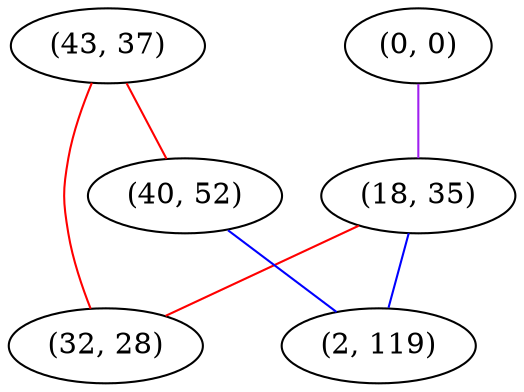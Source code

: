 graph "" {
"(0, 0)";
"(18, 35)";
"(43, 37)";
"(40, 52)";
"(2, 119)";
"(32, 28)";
"(0, 0)" -- "(18, 35)"  [color=purple, key=0, weight=4];
"(18, 35)" -- "(2, 119)"  [color=blue, key=0, weight=3];
"(18, 35)" -- "(32, 28)"  [color=red, key=0, weight=1];
"(43, 37)" -- "(40, 52)"  [color=red, key=0, weight=1];
"(43, 37)" -- "(32, 28)"  [color=red, key=0, weight=1];
"(40, 52)" -- "(2, 119)"  [color=blue, key=0, weight=3];
}
